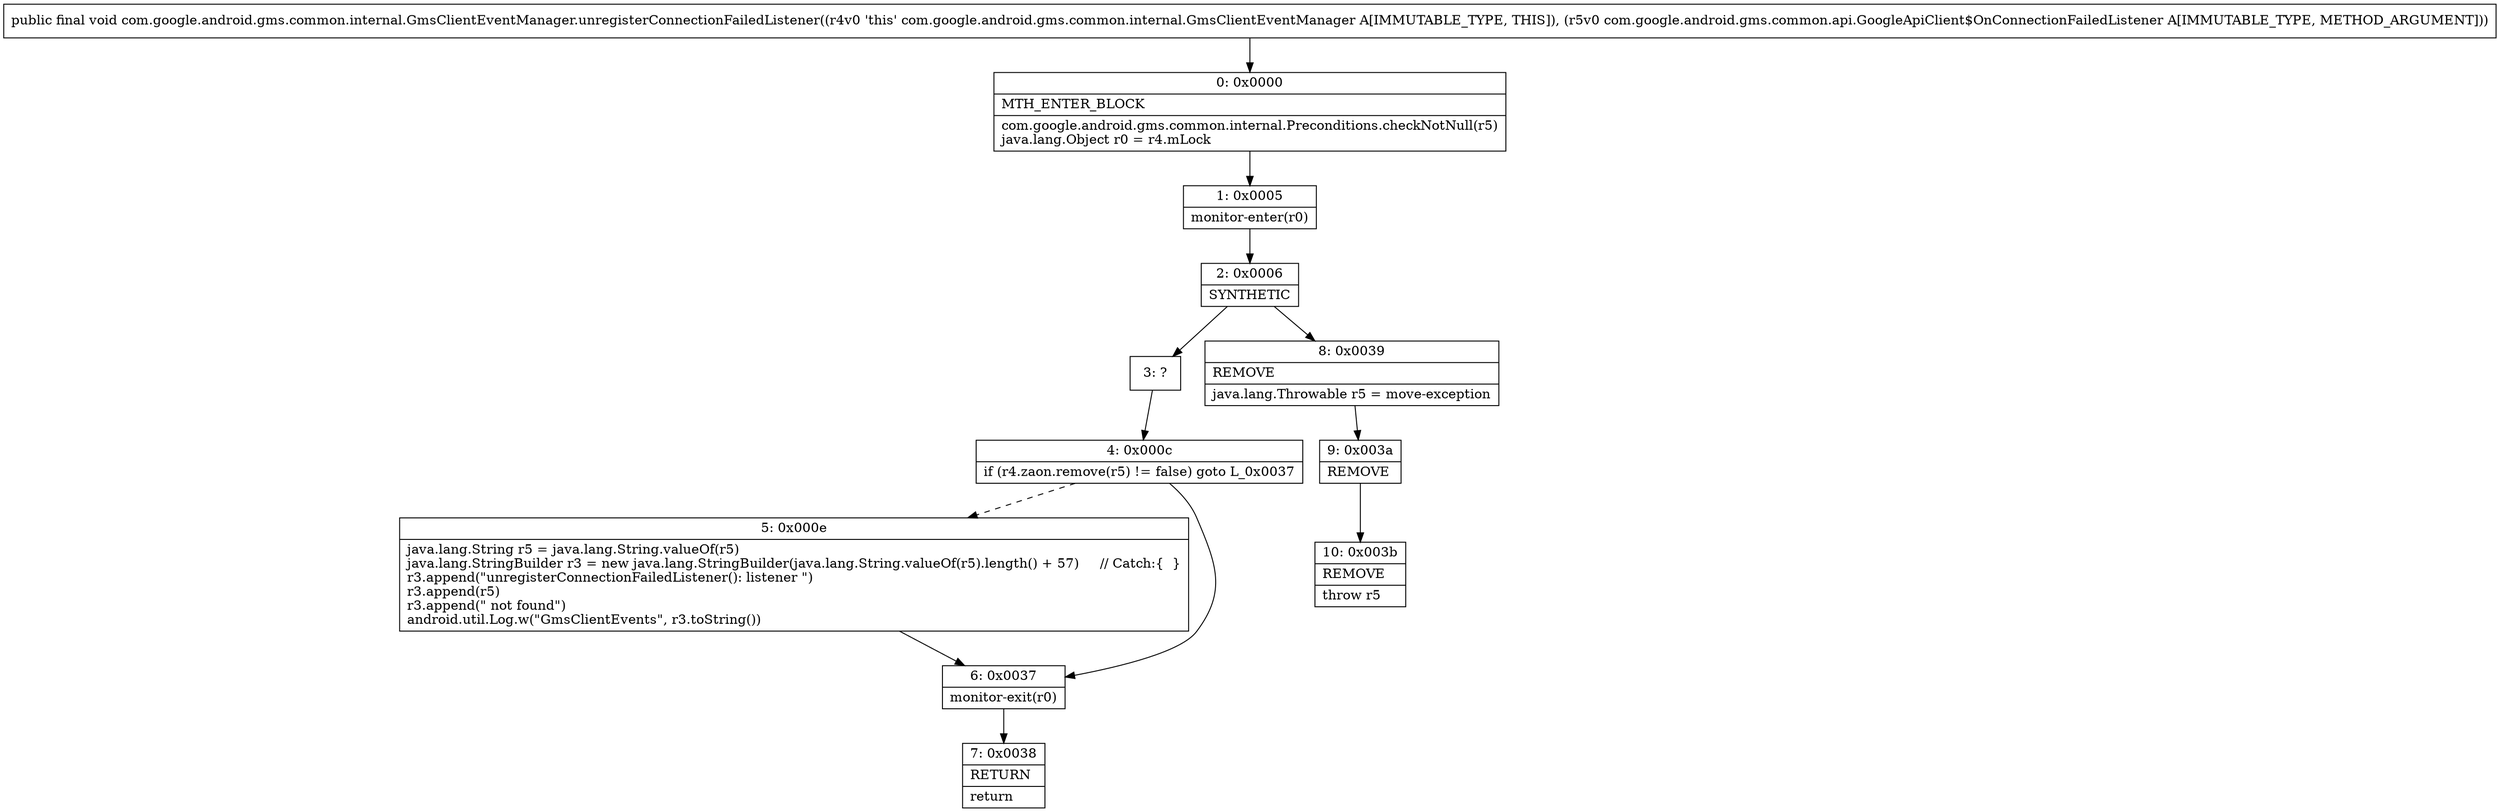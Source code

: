 digraph "CFG forcom.google.android.gms.common.internal.GmsClientEventManager.unregisterConnectionFailedListener(Lcom\/google\/android\/gms\/common\/api\/GoogleApiClient$OnConnectionFailedListener;)V" {
Node_0 [shape=record,label="{0\:\ 0x0000|MTH_ENTER_BLOCK\l|com.google.android.gms.common.internal.Preconditions.checkNotNull(r5)\ljava.lang.Object r0 = r4.mLock\l}"];
Node_1 [shape=record,label="{1\:\ 0x0005|monitor\-enter(r0)\l}"];
Node_2 [shape=record,label="{2\:\ 0x0006|SYNTHETIC\l}"];
Node_3 [shape=record,label="{3\:\ ?}"];
Node_4 [shape=record,label="{4\:\ 0x000c|if (r4.zaon.remove(r5) != false) goto L_0x0037\l}"];
Node_5 [shape=record,label="{5\:\ 0x000e|java.lang.String r5 = java.lang.String.valueOf(r5)\ljava.lang.StringBuilder r3 = new java.lang.StringBuilder(java.lang.String.valueOf(r5).length() + 57)     \/\/ Catch:\{  \}\lr3.append(\"unregisterConnectionFailedListener(): listener \")\lr3.append(r5)\lr3.append(\" not found\")\landroid.util.Log.w(\"GmsClientEvents\", r3.toString())\l}"];
Node_6 [shape=record,label="{6\:\ 0x0037|monitor\-exit(r0)\l}"];
Node_7 [shape=record,label="{7\:\ 0x0038|RETURN\l|return\l}"];
Node_8 [shape=record,label="{8\:\ 0x0039|REMOVE\l|java.lang.Throwable r5 = move\-exception\l}"];
Node_9 [shape=record,label="{9\:\ 0x003a|REMOVE\l}"];
Node_10 [shape=record,label="{10\:\ 0x003b|REMOVE\l|throw r5\l}"];
MethodNode[shape=record,label="{public final void com.google.android.gms.common.internal.GmsClientEventManager.unregisterConnectionFailedListener((r4v0 'this' com.google.android.gms.common.internal.GmsClientEventManager A[IMMUTABLE_TYPE, THIS]), (r5v0 com.google.android.gms.common.api.GoogleApiClient$OnConnectionFailedListener A[IMMUTABLE_TYPE, METHOD_ARGUMENT])) }"];
MethodNode -> Node_0;
Node_0 -> Node_1;
Node_1 -> Node_2;
Node_2 -> Node_3;
Node_2 -> Node_8;
Node_3 -> Node_4;
Node_4 -> Node_5[style=dashed];
Node_4 -> Node_6;
Node_5 -> Node_6;
Node_6 -> Node_7;
Node_8 -> Node_9;
Node_9 -> Node_10;
}

